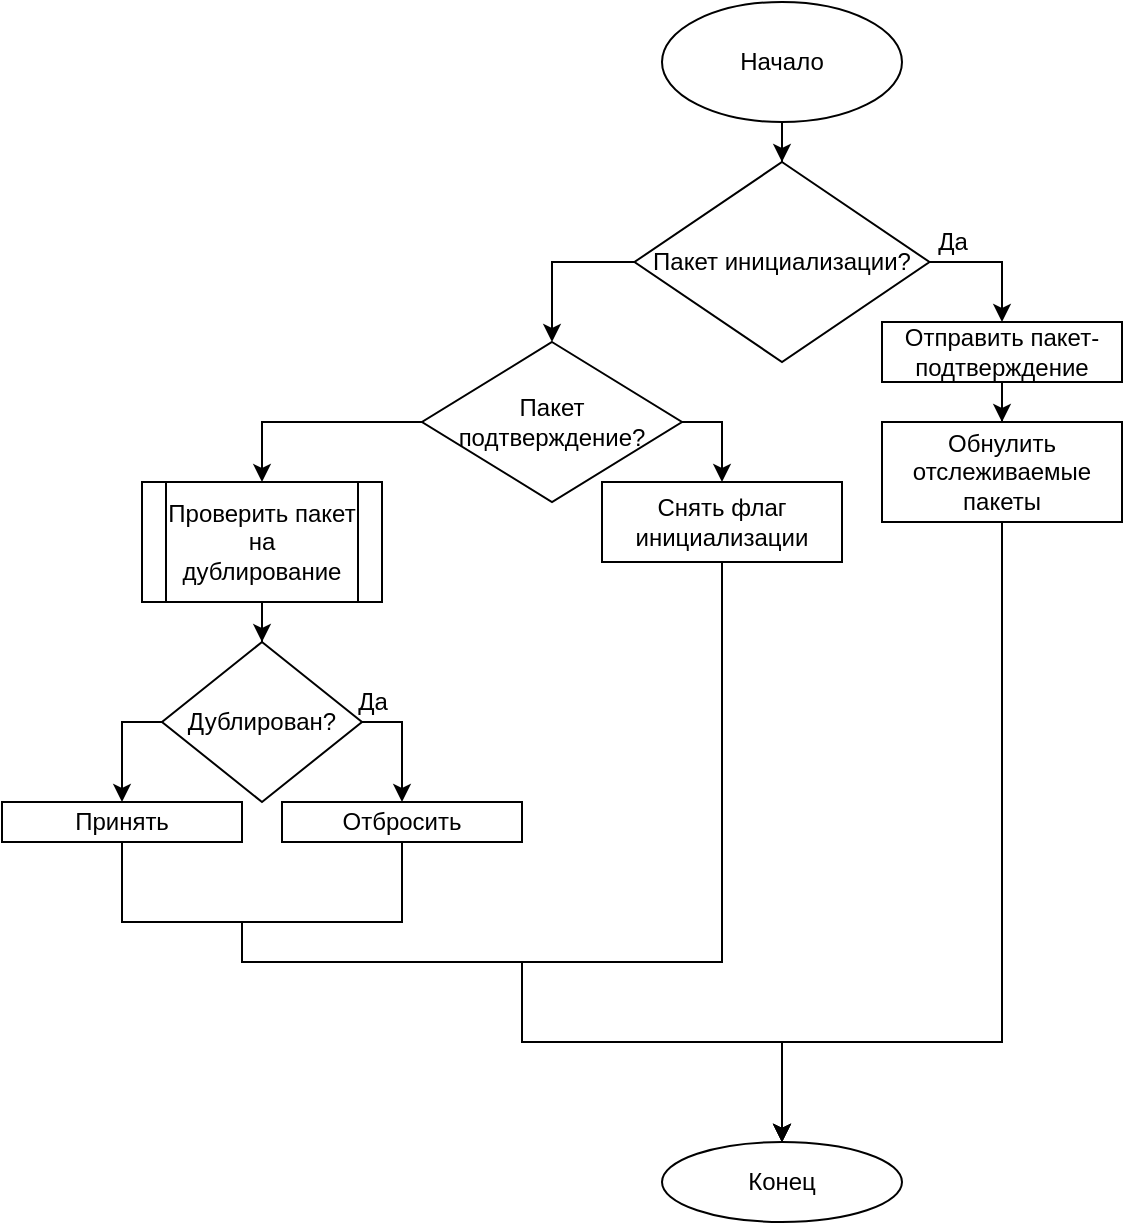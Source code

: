 <mxfile version="16.1.0" type="device"><diagram id="1w1zK_d2KizXTf6QcVeP" name="Page-1"><mxGraphModel dx="2523" dy="874" grid="1" gridSize="10" guides="1" tooltips="1" connect="1" arrows="1" fold="1" page="1" pageScale="1" pageWidth="850" pageHeight="1100" math="0" shadow="0"><root><mxCell id="0"/><mxCell id="1" parent="0"/><mxCell id="lRMYxtj9Rp71fbcdatkw-2" style="edgeStyle=orthogonalEdgeStyle;rounded=0;orthogonalLoop=1;jettySize=auto;html=1;entryX=0.5;entryY=0;entryDx=0;entryDy=0;" edge="1" parent="1" source="lRMYxtj9Rp71fbcdatkw-1" target="lRMYxtj9Rp71fbcdatkw-4"><mxGeometry relative="1" as="geometry"><mxPoint x="370" y="300" as="targetPoint"/></mxGeometry></mxCell><mxCell id="lRMYxtj9Rp71fbcdatkw-1" value="Начало" style="ellipse;whiteSpace=wrap;html=1;" vertex="1" parent="1"><mxGeometry x="310" y="200" width="120" height="60" as="geometry"/></mxCell><mxCell id="lRMYxtj9Rp71fbcdatkw-5" style="edgeStyle=orthogonalEdgeStyle;rounded=0;orthogonalLoop=1;jettySize=auto;html=1;entryX=0.5;entryY=0;entryDx=0;entryDy=0;" edge="1" parent="1" source="lRMYxtj9Rp71fbcdatkw-4" target="lRMYxtj9Rp71fbcdatkw-6"><mxGeometry relative="1" as="geometry"><mxPoint x="490" y="360" as="targetPoint"/><Array as="points"><mxPoint x="480" y="330"/></Array></mxGeometry></mxCell><mxCell id="lRMYxtj9Rp71fbcdatkw-26" style="edgeStyle=orthogonalEdgeStyle;rounded=0;orthogonalLoop=1;jettySize=auto;html=1;exitX=0;exitY=0.5;exitDx=0;exitDy=0;entryX=0.5;entryY=0;entryDx=0;entryDy=0;" edge="1" parent="1" source="lRMYxtj9Rp71fbcdatkw-4" target="lRMYxtj9Rp71fbcdatkw-27"><mxGeometry relative="1" as="geometry"><mxPoint x="230" y="380" as="targetPoint"/><Array as="points"><mxPoint x="255" y="330"/></Array></mxGeometry></mxCell><mxCell id="lRMYxtj9Rp71fbcdatkw-4" value="Пакет инициализации?" style="rhombus;whiteSpace=wrap;html=1;" vertex="1" parent="1"><mxGeometry x="296.25" y="280" width="147.5" height="100" as="geometry"/></mxCell><mxCell id="lRMYxtj9Rp71fbcdatkw-8" style="edgeStyle=orthogonalEdgeStyle;rounded=0;orthogonalLoop=1;jettySize=auto;html=1;exitX=0.5;exitY=1;exitDx=0;exitDy=0;" edge="1" parent="1" source="lRMYxtj9Rp71fbcdatkw-6" target="lRMYxtj9Rp71fbcdatkw-7"><mxGeometry relative="1" as="geometry"/></mxCell><mxCell id="lRMYxtj9Rp71fbcdatkw-6" value="Отправить пакет-подтверждение" style="rounded=0;whiteSpace=wrap;html=1;" vertex="1" parent="1"><mxGeometry x="420" y="360" width="120" height="30" as="geometry"/></mxCell><mxCell id="lRMYxtj9Rp71fbcdatkw-32" style="edgeStyle=orthogonalEdgeStyle;rounded=0;orthogonalLoop=1;jettySize=auto;html=1;" edge="1" parent="1" source="lRMYxtj9Rp71fbcdatkw-7"><mxGeometry relative="1" as="geometry"><mxPoint x="370" y="770" as="targetPoint"/><Array as="points"><mxPoint x="480" y="720"/><mxPoint x="370" y="720"/></Array></mxGeometry></mxCell><mxCell id="lRMYxtj9Rp71fbcdatkw-7" value="Обнулить отслеживаемые пакеты" style="rounded=0;whiteSpace=wrap;html=1;" vertex="1" parent="1"><mxGeometry x="420" y="410" width="120" height="50" as="geometry"/></mxCell><mxCell id="lRMYxtj9Rp71fbcdatkw-9" value="Да" style="text;html=1;align=center;verticalAlign=middle;resizable=0;points=[];autosize=1;strokeColor=none;fillColor=none;" vertex="1" parent="1"><mxGeometry x="440" y="310" width="30" height="20" as="geometry"/></mxCell><mxCell id="lRMYxtj9Rp71fbcdatkw-14" style="edgeStyle=orthogonalEdgeStyle;rounded=0;orthogonalLoop=1;jettySize=auto;html=1;" edge="1" parent="1" source="lRMYxtj9Rp71fbcdatkw-13" target="lRMYxtj9Rp71fbcdatkw-15"><mxGeometry relative="1" as="geometry"><mxPoint x="110" y="520" as="targetPoint"/></mxGeometry></mxCell><mxCell id="lRMYxtj9Rp71fbcdatkw-13" value="Проверить пакет на дублирование" style="shape=process;whiteSpace=wrap;html=1;backgroundOutline=1;" vertex="1" parent="1"><mxGeometry x="50" y="440" width="120" height="60" as="geometry"/></mxCell><mxCell id="lRMYxtj9Rp71fbcdatkw-16" style="edgeStyle=orthogonalEdgeStyle;rounded=0;orthogonalLoop=1;jettySize=auto;html=1;entryX=0.5;entryY=0;entryDx=0;entryDy=0;exitX=1;exitY=0.5;exitDx=0;exitDy=0;" edge="1" parent="1" source="lRMYxtj9Rp71fbcdatkw-15" target="lRMYxtj9Rp71fbcdatkw-18"><mxGeometry relative="1" as="geometry"><mxPoint x="180" y="600" as="targetPoint"/></mxGeometry></mxCell><mxCell id="lRMYxtj9Rp71fbcdatkw-20" style="edgeStyle=orthogonalEdgeStyle;rounded=0;orthogonalLoop=1;jettySize=auto;html=1;exitX=0;exitY=0.5;exitDx=0;exitDy=0;entryX=0.5;entryY=0;entryDx=0;entryDy=0;" edge="1" parent="1" source="lRMYxtj9Rp71fbcdatkw-15" target="lRMYxtj9Rp71fbcdatkw-19"><mxGeometry relative="1" as="geometry"/></mxCell><mxCell id="lRMYxtj9Rp71fbcdatkw-15" value="Дублирован?" style="rhombus;whiteSpace=wrap;html=1;" vertex="1" parent="1"><mxGeometry x="60" y="520" width="100" height="80" as="geometry"/></mxCell><mxCell id="lRMYxtj9Rp71fbcdatkw-17" value="Да" style="text;html=1;align=center;verticalAlign=middle;resizable=0;points=[];autosize=1;strokeColor=none;fillColor=none;" vertex="1" parent="1"><mxGeometry x="150" y="540" width="30" height="20" as="geometry"/></mxCell><mxCell id="lRMYxtj9Rp71fbcdatkw-22" style="edgeStyle=orthogonalEdgeStyle;rounded=0;orthogonalLoop=1;jettySize=auto;html=1;" edge="1" parent="1" source="lRMYxtj9Rp71fbcdatkw-18"><mxGeometry relative="1" as="geometry"><mxPoint x="370" y="770" as="targetPoint"/><Array as="points"><mxPoint x="180" y="660"/><mxPoint x="100" y="660"/><mxPoint x="100" y="680"/><mxPoint x="240" y="680"/><mxPoint x="240" y="720"/><mxPoint x="370" y="720"/></Array></mxGeometry></mxCell><mxCell id="lRMYxtj9Rp71fbcdatkw-18" value="Отбросить" style="rounded=0;whiteSpace=wrap;html=1;" vertex="1" parent="1"><mxGeometry x="120" y="600" width="120" height="20" as="geometry"/></mxCell><mxCell id="lRMYxtj9Rp71fbcdatkw-21" style="edgeStyle=orthogonalEdgeStyle;rounded=0;orthogonalLoop=1;jettySize=auto;html=1;" edge="1" parent="1" source="lRMYxtj9Rp71fbcdatkw-19"><mxGeometry relative="1" as="geometry"><mxPoint x="370" y="770" as="targetPoint"/><Array as="points"><mxPoint x="40" y="660"/><mxPoint x="100" y="660"/><mxPoint x="100" y="680"/><mxPoint x="240" y="680"/><mxPoint x="240" y="720"/><mxPoint x="370" y="720"/></Array></mxGeometry></mxCell><mxCell id="lRMYxtj9Rp71fbcdatkw-19" value="Принять" style="rounded=0;whiteSpace=wrap;html=1;" vertex="1" parent="1"><mxGeometry x="-20" y="600" width="120" height="20" as="geometry"/></mxCell><mxCell id="lRMYxtj9Rp71fbcdatkw-25" value="Конец" style="ellipse;whiteSpace=wrap;html=1;" vertex="1" parent="1"><mxGeometry x="310" y="770" width="120" height="40" as="geometry"/></mxCell><mxCell id="lRMYxtj9Rp71fbcdatkw-28" style="edgeStyle=orthogonalEdgeStyle;rounded=0;orthogonalLoop=1;jettySize=auto;html=1;entryX=0.5;entryY=0;entryDx=0;entryDy=0;" edge="1" parent="1" source="lRMYxtj9Rp71fbcdatkw-27" target="lRMYxtj9Rp71fbcdatkw-29"><mxGeometry relative="1" as="geometry"><mxPoint x="340" y="450" as="targetPoint"/><Array as="points"><mxPoint x="340" y="410"/></Array></mxGeometry></mxCell><mxCell id="lRMYxtj9Rp71fbcdatkw-30" style="edgeStyle=orthogonalEdgeStyle;rounded=0;orthogonalLoop=1;jettySize=auto;html=1;exitX=0;exitY=0.5;exitDx=0;exitDy=0;entryX=0.5;entryY=0;entryDx=0;entryDy=0;" edge="1" parent="1" source="lRMYxtj9Rp71fbcdatkw-27" target="lRMYxtj9Rp71fbcdatkw-13"><mxGeometry relative="1" as="geometry"/></mxCell><mxCell id="lRMYxtj9Rp71fbcdatkw-27" value="Пакет подтверждение?" style="rhombus;whiteSpace=wrap;html=1;" vertex="1" parent="1"><mxGeometry x="190" y="370" width="130" height="80" as="geometry"/></mxCell><mxCell id="lRMYxtj9Rp71fbcdatkw-31" style="edgeStyle=orthogonalEdgeStyle;rounded=0;orthogonalLoop=1;jettySize=auto;html=1;" edge="1" parent="1" source="lRMYxtj9Rp71fbcdatkw-29"><mxGeometry relative="1" as="geometry"><mxPoint x="370" y="770" as="targetPoint"/><Array as="points"><mxPoint x="340" y="680"/><mxPoint x="240" y="680"/><mxPoint x="240" y="720"/><mxPoint x="370" y="720"/></Array></mxGeometry></mxCell><mxCell id="lRMYxtj9Rp71fbcdatkw-29" value="Снять флаг инициализации" style="rounded=0;whiteSpace=wrap;html=1;" vertex="1" parent="1"><mxGeometry x="280" y="440" width="120" height="40" as="geometry"/></mxCell></root></mxGraphModel></diagram></mxfile>